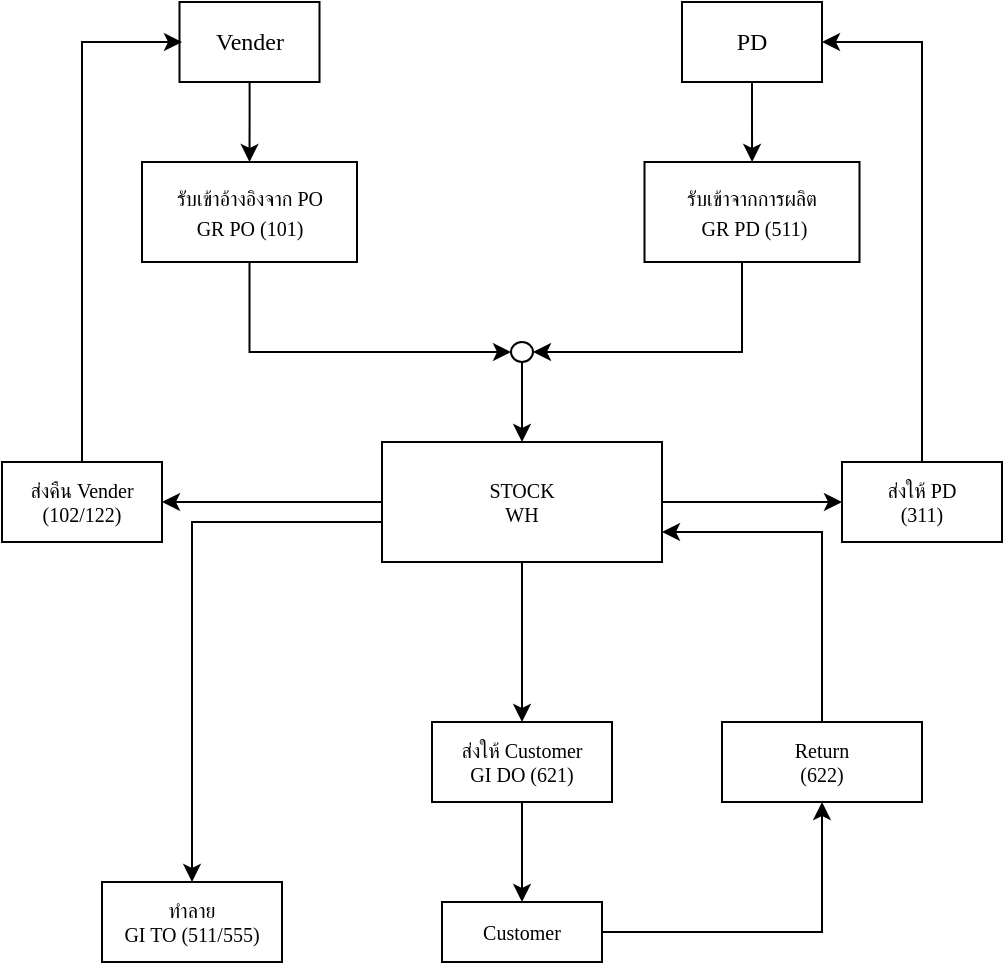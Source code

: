 <mxfile version="20.8.23" type="github">
  <diagram id="C5RBs43oDa-KdzZeNtuy" name="Page-1">
    <mxGraphModel dx="875" dy="458" grid="1" gridSize="10" guides="1" tooltips="1" connect="1" arrows="1" fold="1" page="1" pageScale="1" pageWidth="827" pageHeight="1169" math="0" shadow="0">
      <root>
        <mxCell id="WIyWlLk6GJQsqaUBKTNV-0" />
        <mxCell id="WIyWlLk6GJQsqaUBKTNV-1" parent="WIyWlLk6GJQsqaUBKTNV-0" />
        <mxCell id="4g1n5a2WsjicXzyoLfau-3" value="" style="edgeStyle=orthogonalEdgeStyle;rounded=0;orthogonalLoop=1;jettySize=auto;html=1;" edge="1" parent="WIyWlLk6GJQsqaUBKTNV-1" source="4g1n5a2WsjicXzyoLfau-0" target="4g1n5a2WsjicXzyoLfau-2">
          <mxGeometry relative="1" as="geometry" />
        </mxCell>
        <mxCell id="4g1n5a2WsjicXzyoLfau-0" value="&lt;font face=&quot;Tahoma&quot;&gt;Vender&lt;/font&gt;" style="rounded=0;whiteSpace=wrap;html=1;" vertex="1" parent="WIyWlLk6GJQsqaUBKTNV-1">
          <mxGeometry x="228.75" y="180" width="70" height="40" as="geometry" />
        </mxCell>
        <mxCell id="4g1n5a2WsjicXzyoLfau-6" value="" style="edgeStyle=orthogonalEdgeStyle;rounded=0;orthogonalLoop=1;jettySize=auto;html=1;fontFamily=Tahoma;fontSize=10;entryX=0;entryY=0.5;entryDx=0;entryDy=0;" edge="1" parent="WIyWlLk6GJQsqaUBKTNV-1" source="4g1n5a2WsjicXzyoLfau-2" target="4g1n5a2WsjicXzyoLfau-10">
          <mxGeometry relative="1" as="geometry">
            <Array as="points">
              <mxPoint x="264" y="355" />
            </Array>
          </mxGeometry>
        </mxCell>
        <mxCell id="4g1n5a2WsjicXzyoLfau-2" value="&lt;font style=&quot;font-size: 10px;&quot; face=&quot;Tahoma&quot;&gt;รับเข้าอ้างอิงจาก PO&lt;br&gt;GR PO (101)&lt;/font&gt;" style="whiteSpace=wrap;html=1;rounded=0;" vertex="1" parent="WIyWlLk6GJQsqaUBKTNV-1">
          <mxGeometry x="210" y="260" width="107.5" height="50" as="geometry" />
        </mxCell>
        <mxCell id="4g1n5a2WsjicXzyoLfau-22" value="" style="edgeStyle=orthogonalEdgeStyle;rounded=0;orthogonalLoop=1;jettySize=auto;html=1;fontFamily=Tahoma;fontSize=10;" edge="1" parent="WIyWlLk6GJQsqaUBKTNV-1" source="4g1n5a2WsjicXzyoLfau-5" target="4g1n5a2WsjicXzyoLfau-21">
          <mxGeometry relative="1" as="geometry" />
        </mxCell>
        <mxCell id="4g1n5a2WsjicXzyoLfau-26" value="" style="edgeStyle=orthogonalEdgeStyle;rounded=0;orthogonalLoop=1;jettySize=auto;html=1;fontFamily=Tahoma;fontSize=10;" edge="1" parent="WIyWlLk6GJQsqaUBKTNV-1" source="4g1n5a2WsjicXzyoLfau-5" target="4g1n5a2WsjicXzyoLfau-25">
          <mxGeometry relative="1" as="geometry" />
        </mxCell>
        <mxCell id="4g1n5a2WsjicXzyoLfau-29" value="" style="edgeStyle=orthogonalEdgeStyle;rounded=0;orthogonalLoop=1;jettySize=auto;html=1;fontFamily=Tahoma;fontSize=10;" edge="1" parent="WIyWlLk6GJQsqaUBKTNV-1" source="4g1n5a2WsjicXzyoLfau-5" target="4g1n5a2WsjicXzyoLfau-28">
          <mxGeometry relative="1" as="geometry" />
        </mxCell>
        <mxCell id="4g1n5a2WsjicXzyoLfau-35" style="edgeStyle=orthogonalEdgeStyle;rounded=0;orthogonalLoop=1;jettySize=auto;html=1;fontFamily=Tahoma;fontSize=10;entryX=0.5;entryY=0;entryDx=0;entryDy=0;" edge="1" parent="WIyWlLk6GJQsqaUBKTNV-1" source="4g1n5a2WsjicXzyoLfau-5" target="4g1n5a2WsjicXzyoLfau-36">
          <mxGeometry relative="1" as="geometry">
            <mxPoint x="210" y="590" as="targetPoint" />
            <Array as="points">
              <mxPoint x="235" y="440" />
            </Array>
          </mxGeometry>
        </mxCell>
        <mxCell id="4g1n5a2WsjicXzyoLfau-5" value="STOCK&lt;br&gt;WH" style="whiteSpace=wrap;html=1;rounded=0;fontFamily=Tahoma;fontSize=10;" vertex="1" parent="WIyWlLk6GJQsqaUBKTNV-1">
          <mxGeometry x="330" y="400" width="140" height="60" as="geometry" />
        </mxCell>
        <mxCell id="4g1n5a2WsjicXzyoLfau-9" value="" style="edgeStyle=orthogonalEdgeStyle;rounded=0;orthogonalLoop=1;jettySize=auto;html=1;fontFamily=Tahoma;fontSize=10;" edge="1" parent="WIyWlLk6GJQsqaUBKTNV-1" source="4g1n5a2WsjicXzyoLfau-7" target="4g1n5a2WsjicXzyoLfau-8">
          <mxGeometry relative="1" as="geometry" />
        </mxCell>
        <mxCell id="4g1n5a2WsjicXzyoLfau-7" value="&lt;font face=&quot;Tahoma&quot;&gt;PD&lt;/font&gt;" style="rounded=0;whiteSpace=wrap;html=1;" vertex="1" parent="WIyWlLk6GJQsqaUBKTNV-1">
          <mxGeometry x="480" y="180" width="70" height="40" as="geometry" />
        </mxCell>
        <mxCell id="4g1n5a2WsjicXzyoLfau-19" value="" style="edgeStyle=orthogonalEdgeStyle;rounded=0;orthogonalLoop=1;jettySize=auto;html=1;fontFamily=Tahoma;fontSize=10;entryX=1;entryY=0.5;entryDx=0;entryDy=0;" edge="1" parent="WIyWlLk6GJQsqaUBKTNV-1" source="4g1n5a2WsjicXzyoLfau-8" target="4g1n5a2WsjicXzyoLfau-10">
          <mxGeometry relative="1" as="geometry">
            <mxPoint x="515" y="415" as="targetPoint" />
            <Array as="points">
              <mxPoint x="510" y="355" />
            </Array>
          </mxGeometry>
        </mxCell>
        <mxCell id="4g1n5a2WsjicXzyoLfau-8" value="&lt;font style=&quot;font-size: 10px;&quot; face=&quot;Tahoma&quot;&gt;รับเข้าจากการผลิต&lt;br&gt;&amp;nbsp;GR PD (511)&lt;/font&gt;" style="whiteSpace=wrap;html=1;rounded=0;" vertex="1" parent="WIyWlLk6GJQsqaUBKTNV-1">
          <mxGeometry x="461.25" y="260" width="107.5" height="50" as="geometry" />
        </mxCell>
        <mxCell id="4g1n5a2WsjicXzyoLfau-20" value="" style="edgeStyle=orthogonalEdgeStyle;rounded=0;orthogonalLoop=1;jettySize=auto;html=1;fontFamily=Tahoma;fontSize=10;" edge="1" parent="WIyWlLk6GJQsqaUBKTNV-1" source="4g1n5a2WsjicXzyoLfau-10" target="4g1n5a2WsjicXzyoLfau-5">
          <mxGeometry relative="1" as="geometry" />
        </mxCell>
        <mxCell id="4g1n5a2WsjicXzyoLfau-10" value="" style="ellipse;whiteSpace=wrap;html=1;rounded=0;fontFamily=Tahoma;fontSize=10;" vertex="1" parent="WIyWlLk6GJQsqaUBKTNV-1">
          <mxGeometry x="394.5" y="350" width="11" height="10" as="geometry" />
        </mxCell>
        <mxCell id="4g1n5a2WsjicXzyoLfau-23" value="" style="edgeStyle=orthogonalEdgeStyle;rounded=0;orthogonalLoop=1;jettySize=auto;html=1;fontFamily=Tahoma;fontSize=10;entryX=1;entryY=0.5;entryDx=0;entryDy=0;" edge="1" parent="WIyWlLk6GJQsqaUBKTNV-1" source="4g1n5a2WsjicXzyoLfau-21" target="4g1n5a2WsjicXzyoLfau-7">
          <mxGeometry relative="1" as="geometry">
            <Array as="points">
              <mxPoint x="600" y="200" />
            </Array>
          </mxGeometry>
        </mxCell>
        <mxCell id="4g1n5a2WsjicXzyoLfau-21" value="ส่งให้ PD&lt;br&gt;(311)" style="whiteSpace=wrap;html=1;fontSize=10;fontFamily=Tahoma;rounded=0;" vertex="1" parent="WIyWlLk6GJQsqaUBKTNV-1">
          <mxGeometry x="560" y="410" width="80" height="40" as="geometry" />
        </mxCell>
        <mxCell id="4g1n5a2WsjicXzyoLfau-27" value="" style="edgeStyle=orthogonalEdgeStyle;rounded=0;orthogonalLoop=1;jettySize=auto;html=1;fontFamily=Tahoma;fontSize=10;" edge="1" parent="WIyWlLk6GJQsqaUBKTNV-1" source="4g1n5a2WsjicXzyoLfau-25">
          <mxGeometry relative="1" as="geometry">
            <mxPoint x="230" y="200" as="targetPoint" />
            <Array as="points">
              <mxPoint x="180" y="200" />
            </Array>
          </mxGeometry>
        </mxCell>
        <mxCell id="4g1n5a2WsjicXzyoLfau-25" value="ส่งคืน Vender&lt;br&gt;(102/122)" style="whiteSpace=wrap;html=1;fontSize=10;fontFamily=Tahoma;rounded=0;" vertex="1" parent="WIyWlLk6GJQsqaUBKTNV-1">
          <mxGeometry x="140" y="410" width="80" height="40" as="geometry" />
        </mxCell>
        <mxCell id="4g1n5a2WsjicXzyoLfau-31" value="" style="edgeStyle=orthogonalEdgeStyle;rounded=0;orthogonalLoop=1;jettySize=auto;html=1;fontFamily=Tahoma;fontSize=10;" edge="1" parent="WIyWlLk6GJQsqaUBKTNV-1" source="4g1n5a2WsjicXzyoLfau-28" target="4g1n5a2WsjicXzyoLfau-30">
          <mxGeometry relative="1" as="geometry" />
        </mxCell>
        <mxCell id="4g1n5a2WsjicXzyoLfau-28" value="ส่งให้ Customer&lt;br&gt;GI DO (621)" style="rounded=0;whiteSpace=wrap;html=1;fontSize=10;fontFamily=Tahoma;" vertex="1" parent="WIyWlLk6GJQsqaUBKTNV-1">
          <mxGeometry x="355" y="540" width="90" height="40" as="geometry" />
        </mxCell>
        <mxCell id="4g1n5a2WsjicXzyoLfau-33" style="edgeStyle=orthogonalEdgeStyle;rounded=0;orthogonalLoop=1;jettySize=auto;html=1;entryX=0.5;entryY=1;entryDx=0;entryDy=0;fontFamily=Tahoma;fontSize=10;" edge="1" parent="WIyWlLk6GJQsqaUBKTNV-1" source="4g1n5a2WsjicXzyoLfau-30" target="4g1n5a2WsjicXzyoLfau-32">
          <mxGeometry relative="1" as="geometry" />
        </mxCell>
        <mxCell id="4g1n5a2WsjicXzyoLfau-30" value="Customer" style="whiteSpace=wrap;html=1;fontSize=10;fontFamily=Tahoma;rounded=0;" vertex="1" parent="WIyWlLk6GJQsqaUBKTNV-1">
          <mxGeometry x="360" y="630" width="80" height="30" as="geometry" />
        </mxCell>
        <mxCell id="4g1n5a2WsjicXzyoLfau-34" style="edgeStyle=orthogonalEdgeStyle;rounded=0;orthogonalLoop=1;jettySize=auto;html=1;entryX=1;entryY=0.75;entryDx=0;entryDy=0;fontFamily=Tahoma;fontSize=10;" edge="1" parent="WIyWlLk6GJQsqaUBKTNV-1" source="4g1n5a2WsjicXzyoLfau-32" target="4g1n5a2WsjicXzyoLfau-5">
          <mxGeometry relative="1" as="geometry">
            <Array as="points">
              <mxPoint x="550" y="445" />
            </Array>
          </mxGeometry>
        </mxCell>
        <mxCell id="4g1n5a2WsjicXzyoLfau-32" value="Return&lt;br&gt;(622)" style="whiteSpace=wrap;html=1;fontSize=10;fontFamily=Tahoma;rounded=0;" vertex="1" parent="WIyWlLk6GJQsqaUBKTNV-1">
          <mxGeometry x="500" y="540" width="100" height="40" as="geometry" />
        </mxCell>
        <mxCell id="4g1n5a2WsjicXzyoLfau-36" value="ทำลาย&lt;br&gt;GI TO (511/555)" style="rounded=0;whiteSpace=wrap;html=1;fontSize=10;fontFamily=Tahoma;" vertex="1" parent="WIyWlLk6GJQsqaUBKTNV-1">
          <mxGeometry x="190" y="620" width="90" height="40" as="geometry" />
        </mxCell>
      </root>
    </mxGraphModel>
  </diagram>
</mxfile>
